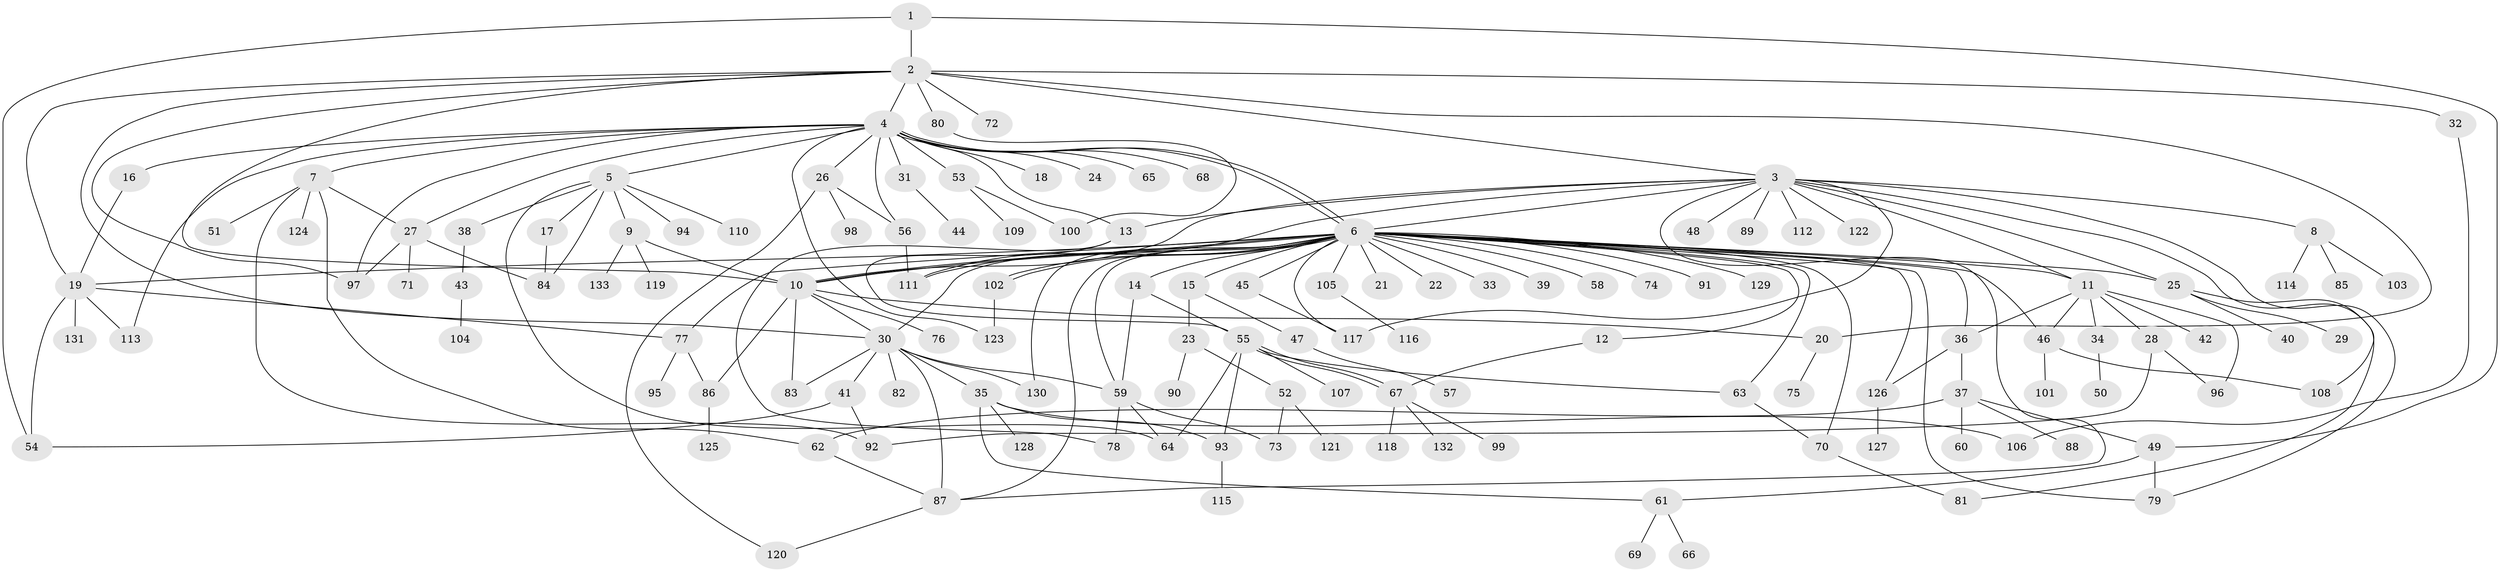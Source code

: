 // coarse degree distribution, {29: 0.010752688172043012, 15: 0.010752688172043012, 2: 0.20430107526881722, 1: 0.5698924731182796, 4: 0.043010752688172046, 5: 0.043010752688172046, 6: 0.010752688172043012, 11: 0.021505376344086023, 3: 0.043010752688172046, 8: 0.021505376344086023, 7: 0.010752688172043012, 10: 0.010752688172043012}
// Generated by graph-tools (version 1.1) at 2025/50/03/04/25 21:50:05]
// undirected, 133 vertices, 196 edges
graph export_dot {
graph [start="1"]
  node [color=gray90,style=filled];
  1;
  2;
  3;
  4;
  5;
  6;
  7;
  8;
  9;
  10;
  11;
  12;
  13;
  14;
  15;
  16;
  17;
  18;
  19;
  20;
  21;
  22;
  23;
  24;
  25;
  26;
  27;
  28;
  29;
  30;
  31;
  32;
  33;
  34;
  35;
  36;
  37;
  38;
  39;
  40;
  41;
  42;
  43;
  44;
  45;
  46;
  47;
  48;
  49;
  50;
  51;
  52;
  53;
  54;
  55;
  56;
  57;
  58;
  59;
  60;
  61;
  62;
  63;
  64;
  65;
  66;
  67;
  68;
  69;
  70;
  71;
  72;
  73;
  74;
  75;
  76;
  77;
  78;
  79;
  80;
  81;
  82;
  83;
  84;
  85;
  86;
  87;
  88;
  89;
  90;
  91;
  92;
  93;
  94;
  95;
  96;
  97;
  98;
  99;
  100;
  101;
  102;
  103;
  104;
  105;
  106;
  107;
  108;
  109;
  110;
  111;
  112;
  113;
  114;
  115;
  116;
  117;
  118;
  119;
  120;
  121;
  122;
  123;
  124;
  125;
  126;
  127;
  128;
  129;
  130;
  131;
  132;
  133;
  1 -- 2;
  1 -- 49;
  1 -- 54;
  2 -- 3;
  2 -- 4;
  2 -- 10;
  2 -- 19;
  2 -- 20;
  2 -- 30;
  2 -- 32;
  2 -- 72;
  2 -- 80;
  2 -- 97;
  3 -- 6;
  3 -- 8;
  3 -- 10;
  3 -- 11;
  3 -- 13;
  3 -- 25;
  3 -- 48;
  3 -- 79;
  3 -- 87;
  3 -- 89;
  3 -- 108;
  3 -- 111;
  3 -- 112;
  3 -- 117;
  3 -- 122;
  4 -- 5;
  4 -- 6;
  4 -- 6;
  4 -- 7;
  4 -- 13;
  4 -- 16;
  4 -- 18;
  4 -- 24;
  4 -- 26;
  4 -- 27;
  4 -- 31;
  4 -- 53;
  4 -- 56;
  4 -- 65;
  4 -- 68;
  4 -- 97;
  4 -- 113;
  4 -- 123;
  5 -- 9;
  5 -- 17;
  5 -- 38;
  5 -- 64;
  5 -- 84;
  5 -- 94;
  5 -- 110;
  6 -- 10;
  6 -- 10;
  6 -- 11;
  6 -- 12;
  6 -- 14;
  6 -- 15;
  6 -- 19;
  6 -- 21;
  6 -- 22;
  6 -- 25;
  6 -- 30;
  6 -- 33;
  6 -- 36;
  6 -- 39;
  6 -- 45;
  6 -- 46;
  6 -- 58;
  6 -- 59;
  6 -- 63;
  6 -- 70;
  6 -- 74;
  6 -- 77;
  6 -- 79;
  6 -- 87;
  6 -- 91;
  6 -- 102;
  6 -- 102;
  6 -- 105;
  6 -- 111;
  6 -- 117;
  6 -- 126;
  6 -- 129;
  6 -- 130;
  7 -- 27;
  7 -- 51;
  7 -- 62;
  7 -- 92;
  7 -- 124;
  8 -- 85;
  8 -- 103;
  8 -- 114;
  9 -- 10;
  9 -- 119;
  9 -- 133;
  10 -- 20;
  10 -- 30;
  10 -- 76;
  10 -- 83;
  10 -- 86;
  11 -- 28;
  11 -- 34;
  11 -- 36;
  11 -- 42;
  11 -- 46;
  11 -- 96;
  12 -- 67;
  13 -- 55;
  13 -- 78;
  14 -- 55;
  14 -- 59;
  15 -- 23;
  15 -- 47;
  16 -- 19;
  17 -- 84;
  19 -- 54;
  19 -- 77;
  19 -- 113;
  19 -- 131;
  20 -- 75;
  23 -- 52;
  23 -- 90;
  25 -- 29;
  25 -- 40;
  25 -- 81;
  26 -- 56;
  26 -- 98;
  26 -- 120;
  27 -- 71;
  27 -- 84;
  27 -- 97;
  28 -- 92;
  28 -- 96;
  30 -- 35;
  30 -- 41;
  30 -- 59;
  30 -- 82;
  30 -- 83;
  30 -- 87;
  30 -- 130;
  31 -- 44;
  32 -- 106;
  34 -- 50;
  35 -- 61;
  35 -- 93;
  35 -- 106;
  35 -- 128;
  36 -- 37;
  36 -- 126;
  37 -- 49;
  37 -- 60;
  37 -- 62;
  37 -- 88;
  38 -- 43;
  41 -- 54;
  41 -- 92;
  43 -- 104;
  45 -- 117;
  46 -- 101;
  46 -- 108;
  47 -- 57;
  49 -- 61;
  49 -- 79;
  52 -- 73;
  52 -- 121;
  53 -- 100;
  53 -- 109;
  55 -- 63;
  55 -- 64;
  55 -- 67;
  55 -- 67;
  55 -- 93;
  55 -- 107;
  56 -- 111;
  59 -- 64;
  59 -- 73;
  59 -- 78;
  61 -- 66;
  61 -- 69;
  62 -- 87;
  63 -- 70;
  67 -- 99;
  67 -- 118;
  67 -- 132;
  70 -- 81;
  77 -- 86;
  77 -- 95;
  80 -- 100;
  86 -- 125;
  87 -- 120;
  93 -- 115;
  102 -- 123;
  105 -- 116;
  126 -- 127;
}
